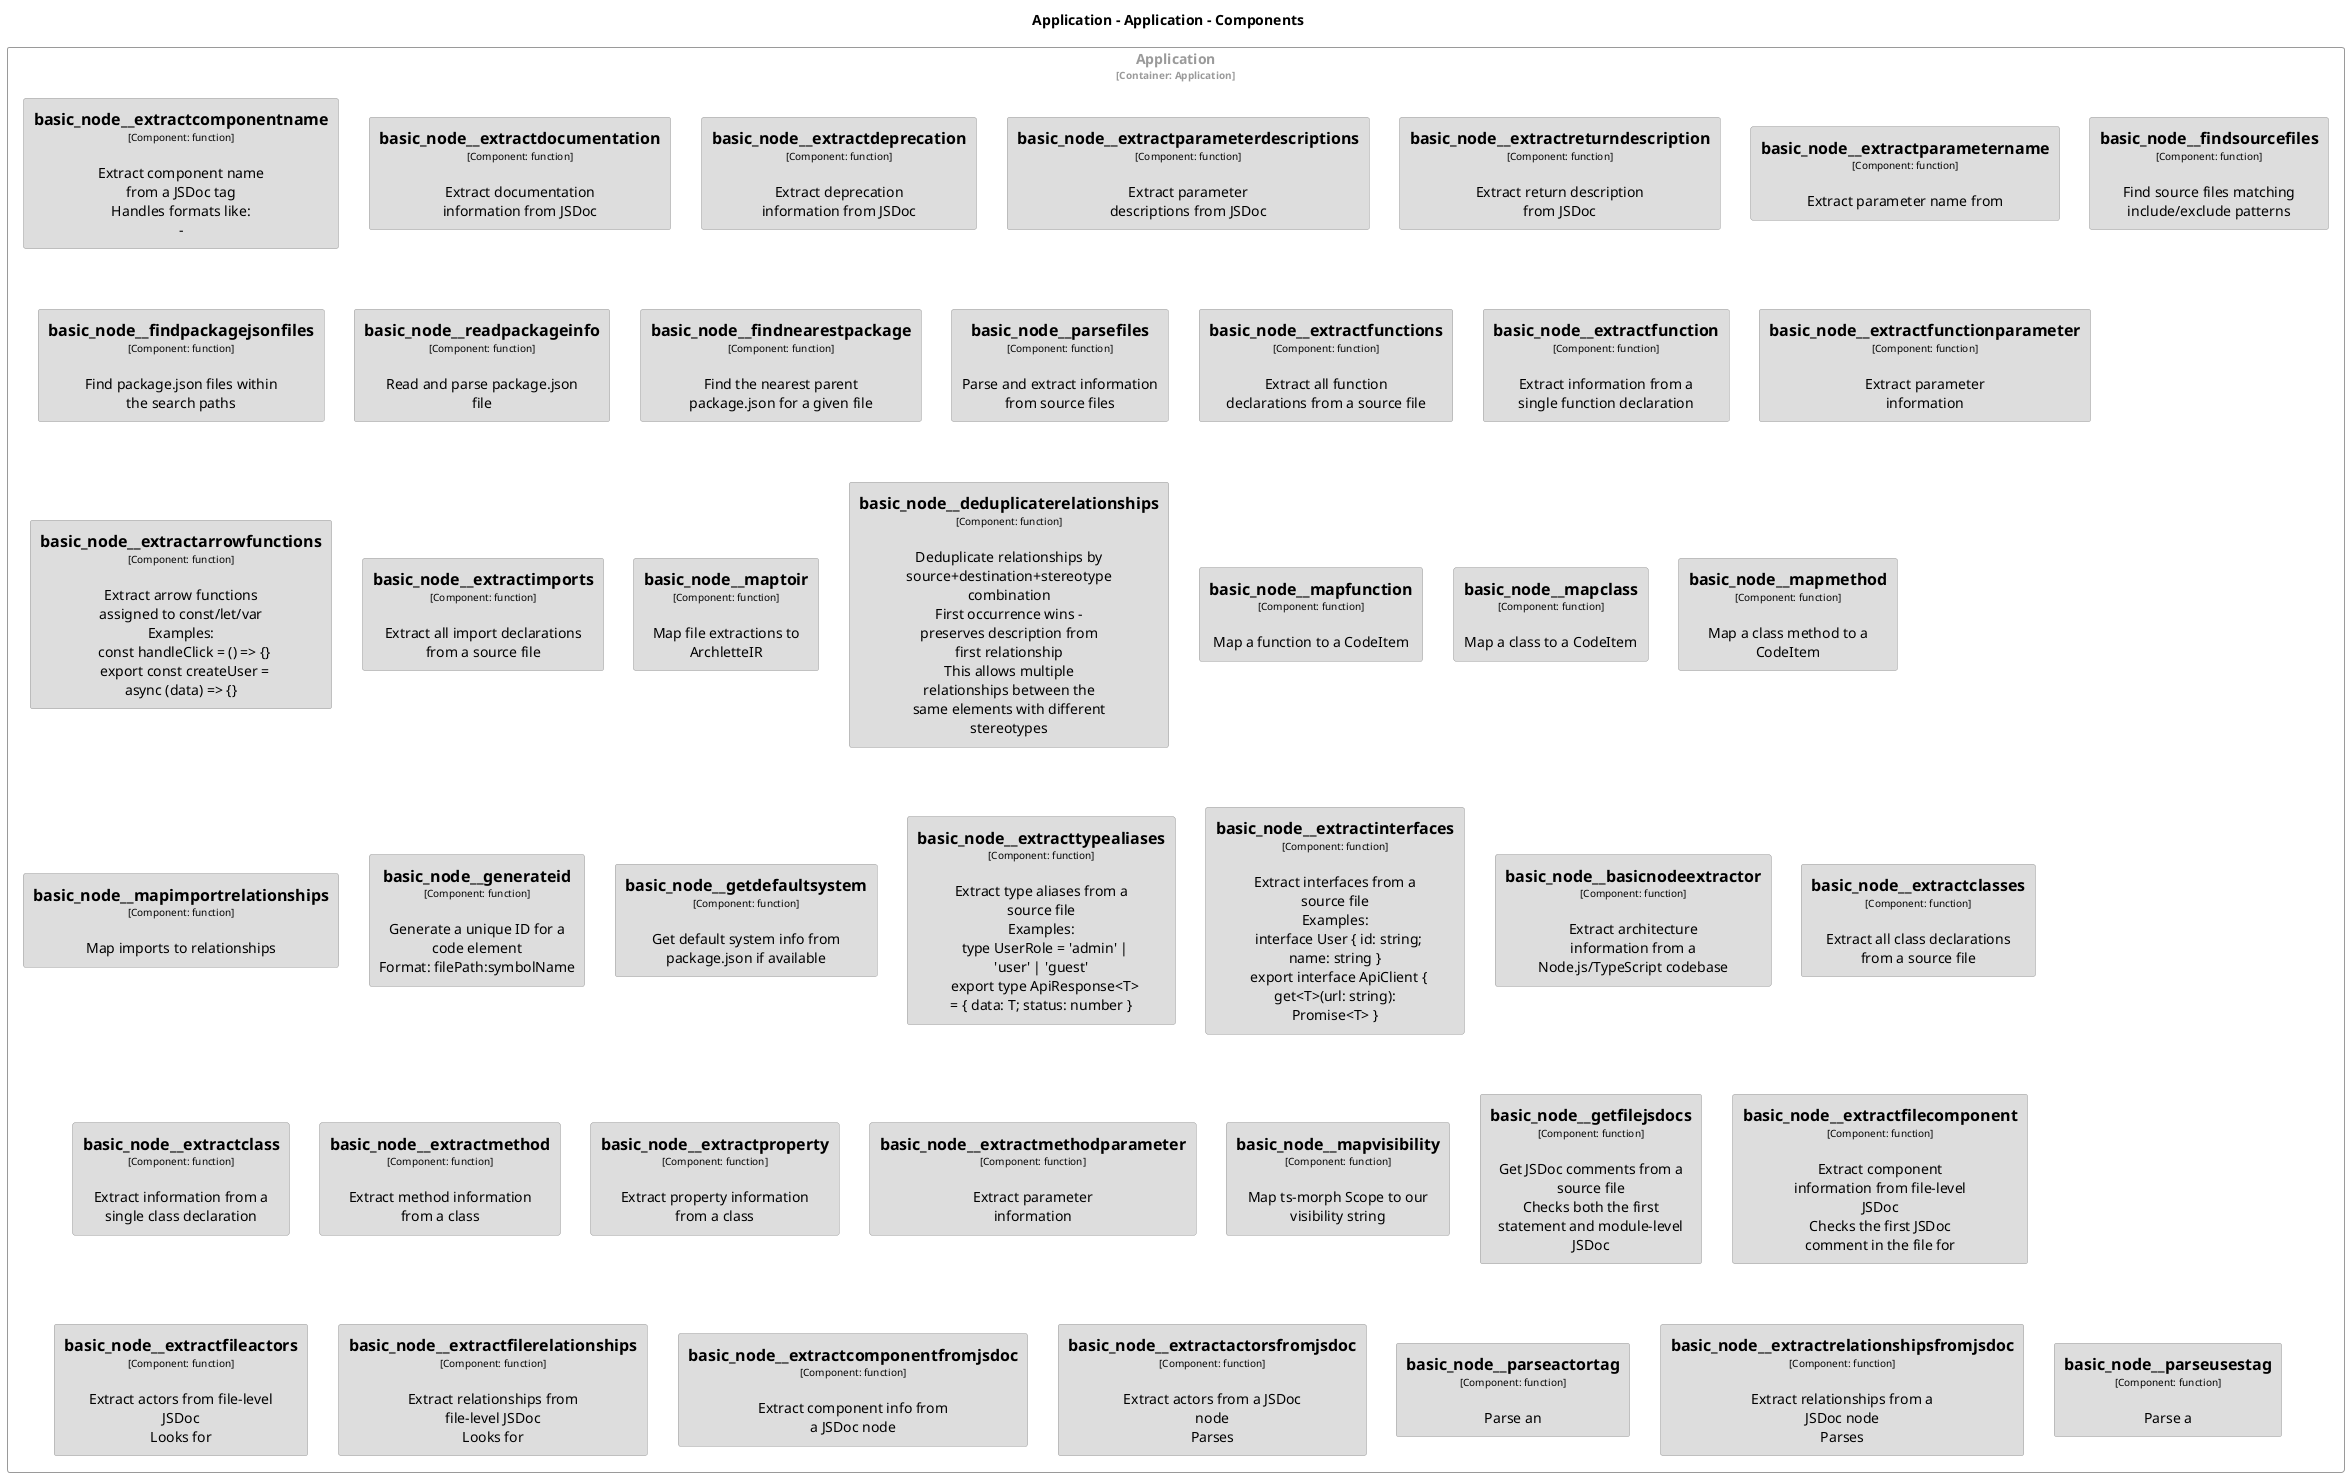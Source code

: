 @startuml
set separator none
title Application - Application - Components

top to bottom direction
skinparam ranksep 60
skinparam nodesep 30

skinparam {
  arrowFontSize 10
  defaultTextAlignment center
  wrapWidth 200
  maxMessageSize 100
}

hide stereotype

skinparam rectangle<<Application.Application.basic_node__basicnodeextractor>> {
  BackgroundColor #dddddd
  FontColor #000000
  BorderColor #9a9a9a
  shadowing false
}
skinparam rectangle<<Application.Application.basic_node__deduplicaterelationships>> {
  BackgroundColor #dddddd
  FontColor #000000
  BorderColor #9a9a9a
  shadowing false
}
skinparam rectangle<<Application.Application.basic_node__extractactorsfromjsdoc>> {
  BackgroundColor #dddddd
  FontColor #000000
  BorderColor #9a9a9a
  shadowing false
}
skinparam rectangle<<Application.Application.basic_node__extractarrowfunctions>> {
  BackgroundColor #dddddd
  FontColor #000000
  BorderColor #9a9a9a
  shadowing false
}
skinparam rectangle<<Application.Application.basic_node__extractclass>> {
  BackgroundColor #dddddd
  FontColor #000000
  BorderColor #9a9a9a
  shadowing false
}
skinparam rectangle<<Application.Application.basic_node__extractclasses>> {
  BackgroundColor #dddddd
  FontColor #000000
  BorderColor #9a9a9a
  shadowing false
}
skinparam rectangle<<Application.Application.basic_node__extractcomponentfromjsdoc>> {
  BackgroundColor #dddddd
  FontColor #000000
  BorderColor #9a9a9a
  shadowing false
}
skinparam rectangle<<Application.Application.basic_node__extractcomponentname>> {
  BackgroundColor #dddddd
  FontColor #000000
  BorderColor #9a9a9a
  shadowing false
}
skinparam rectangle<<Application.Application.basic_node__extractdeprecation>> {
  BackgroundColor #dddddd
  FontColor #000000
  BorderColor #9a9a9a
  shadowing false
}
skinparam rectangle<<Application.Application.basic_node__extractdocumentation>> {
  BackgroundColor #dddddd
  FontColor #000000
  BorderColor #9a9a9a
  shadowing false
}
skinparam rectangle<<Application.Application.basic_node__extractfileactors>> {
  BackgroundColor #dddddd
  FontColor #000000
  BorderColor #9a9a9a
  shadowing false
}
skinparam rectangle<<Application.Application.basic_node__extractfilecomponent>> {
  BackgroundColor #dddddd
  FontColor #000000
  BorderColor #9a9a9a
  shadowing false
}
skinparam rectangle<<Application.Application.basic_node__extractfilerelationships>> {
  BackgroundColor #dddddd
  FontColor #000000
  BorderColor #9a9a9a
  shadowing false
}
skinparam rectangle<<Application.Application.basic_node__extractfunction>> {
  BackgroundColor #dddddd
  FontColor #000000
  BorderColor #9a9a9a
  shadowing false
}
skinparam rectangle<<Application.Application.basic_node__extractfunctionparameter>> {
  BackgroundColor #dddddd
  FontColor #000000
  BorderColor #9a9a9a
  shadowing false
}
skinparam rectangle<<Application.Application.basic_node__extractfunctions>> {
  BackgroundColor #dddddd
  FontColor #000000
  BorderColor #9a9a9a
  shadowing false
}
skinparam rectangle<<Application.Application.basic_node__extractimports>> {
  BackgroundColor #dddddd
  FontColor #000000
  BorderColor #9a9a9a
  shadowing false
}
skinparam rectangle<<Application.Application.basic_node__extractinterfaces>> {
  BackgroundColor #dddddd
  FontColor #000000
  BorderColor #9a9a9a
  shadowing false
}
skinparam rectangle<<Application.Application.basic_node__extractmethod>> {
  BackgroundColor #dddddd
  FontColor #000000
  BorderColor #9a9a9a
  shadowing false
}
skinparam rectangle<<Application.Application.basic_node__extractmethodparameter>> {
  BackgroundColor #dddddd
  FontColor #000000
  BorderColor #9a9a9a
  shadowing false
}
skinparam rectangle<<Application.Application.basic_node__extractparameterdescriptions>> {
  BackgroundColor #dddddd
  FontColor #000000
  BorderColor #9a9a9a
  shadowing false
}
skinparam rectangle<<Application.Application.basic_node__extractparametername>> {
  BackgroundColor #dddddd
  FontColor #000000
  BorderColor #9a9a9a
  shadowing false
}
skinparam rectangle<<Application.Application.basic_node__extractproperty>> {
  BackgroundColor #dddddd
  FontColor #000000
  BorderColor #9a9a9a
  shadowing false
}
skinparam rectangle<<Application.Application.basic_node__extractrelationshipsfromjsdoc>> {
  BackgroundColor #dddddd
  FontColor #000000
  BorderColor #9a9a9a
  shadowing false
}
skinparam rectangle<<Application.Application.basic_node__extractreturndescription>> {
  BackgroundColor #dddddd
  FontColor #000000
  BorderColor #9a9a9a
  shadowing false
}
skinparam rectangle<<Application.Application.basic_node__extracttypealiases>> {
  BackgroundColor #dddddd
  FontColor #000000
  BorderColor #9a9a9a
  shadowing false
}
skinparam rectangle<<Application.Application.basic_node__findnearestpackage>> {
  BackgroundColor #dddddd
  FontColor #000000
  BorderColor #9a9a9a
  shadowing false
}
skinparam rectangle<<Application.Application.basic_node__findpackagejsonfiles>> {
  BackgroundColor #dddddd
  FontColor #000000
  BorderColor #9a9a9a
  shadowing false
}
skinparam rectangle<<Application.Application.basic_node__findsourcefiles>> {
  BackgroundColor #dddddd
  FontColor #000000
  BorderColor #9a9a9a
  shadowing false
}
skinparam rectangle<<Application.Application.basic_node__generateid>> {
  BackgroundColor #dddddd
  FontColor #000000
  BorderColor #9a9a9a
  shadowing false
}
skinparam rectangle<<Application.Application.basic_node__getdefaultsystem>> {
  BackgroundColor #dddddd
  FontColor #000000
  BorderColor #9a9a9a
  shadowing false
}
skinparam rectangle<<Application.Application.basic_node__getfilejsdocs>> {
  BackgroundColor #dddddd
  FontColor #000000
  BorderColor #9a9a9a
  shadowing false
}
skinparam rectangle<<Application.Application.basic_node__mapclass>> {
  BackgroundColor #dddddd
  FontColor #000000
  BorderColor #9a9a9a
  shadowing false
}
skinparam rectangle<<Application.Application.basic_node__mapfunction>> {
  BackgroundColor #dddddd
  FontColor #000000
  BorderColor #9a9a9a
  shadowing false
}
skinparam rectangle<<Application.Application.basic_node__mapimportrelationships>> {
  BackgroundColor #dddddd
  FontColor #000000
  BorderColor #9a9a9a
  shadowing false
}
skinparam rectangle<<Application.Application.basic_node__mapmethod>> {
  BackgroundColor #dddddd
  FontColor #000000
  BorderColor #9a9a9a
  shadowing false
}
skinparam rectangle<<Application.Application.basic_node__maptoir>> {
  BackgroundColor #dddddd
  FontColor #000000
  BorderColor #9a9a9a
  shadowing false
}
skinparam rectangle<<Application.Application.basic_node__mapvisibility>> {
  BackgroundColor #dddddd
  FontColor #000000
  BorderColor #9a9a9a
  shadowing false
}
skinparam rectangle<<Application.Application.basic_node__parseactortag>> {
  BackgroundColor #dddddd
  FontColor #000000
  BorderColor #9a9a9a
  shadowing false
}
skinparam rectangle<<Application.Application.basic_node__parsefiles>> {
  BackgroundColor #dddddd
  FontColor #000000
  BorderColor #9a9a9a
  shadowing false
}
skinparam rectangle<<Application.Application.basic_node__parseusestag>> {
  BackgroundColor #dddddd
  FontColor #000000
  BorderColor #9a9a9a
  shadowing false
}
skinparam rectangle<<Application.Application.basic_node__readpackageinfo>> {
  BackgroundColor #dddddd
  FontColor #000000
  BorderColor #9a9a9a
  shadowing false
}
skinparam rectangle<<Application.Application>> {
  BorderColor #9a9a9a
  FontColor #9a9a9a
  shadowing false
}

rectangle "Application\n<size:10>[Container: Application]</size>" <<Application.Application>> {
  rectangle "==basic_node__extractcomponentname\n<size:10>[Component: function]</size>\n\nExtract component name from a JSDoc tag\nHandles formats like:\n-" <<Application.Application.basic_node__extractcomponentname>> as Application.Application.basic_node__extractcomponentname
  rectangle "==basic_node__extractdocumentation\n<size:10>[Component: function]</size>\n\nExtract documentation information from JSDoc" <<Application.Application.basic_node__extractdocumentation>> as Application.Application.basic_node__extractdocumentation
  rectangle "==basic_node__extractdeprecation\n<size:10>[Component: function]</size>\n\nExtract deprecation information from JSDoc" <<Application.Application.basic_node__extractdeprecation>> as Application.Application.basic_node__extractdeprecation
  rectangle "==basic_node__extractparameterdescriptions\n<size:10>[Component: function]</size>\n\nExtract parameter descriptions from JSDoc" <<Application.Application.basic_node__extractparameterdescriptions>> as Application.Application.basic_node__extractparameterdescriptions
  rectangle "==basic_node__extractreturndescription\n<size:10>[Component: function]</size>\n\nExtract return description from JSDoc" <<Application.Application.basic_node__extractreturndescription>> as Application.Application.basic_node__extractreturndescription
  rectangle "==basic_node__extractparametername\n<size:10>[Component: function]</size>\n\nExtract parameter name from" <<Application.Application.basic_node__extractparametername>> as Application.Application.basic_node__extractparametername
  rectangle "==basic_node__findsourcefiles\n<size:10>[Component: function]</size>\n\nFind source files matching include/exclude patterns" <<Application.Application.basic_node__findsourcefiles>> as Application.Application.basic_node__findsourcefiles
  rectangle "==basic_node__findpackagejsonfiles\n<size:10>[Component: function]</size>\n\nFind package.json files within the search paths" <<Application.Application.basic_node__findpackagejsonfiles>> as Application.Application.basic_node__findpackagejsonfiles
  rectangle "==basic_node__readpackageinfo\n<size:10>[Component: function]</size>\n\nRead and parse package.json file" <<Application.Application.basic_node__readpackageinfo>> as Application.Application.basic_node__readpackageinfo
  rectangle "==basic_node__findnearestpackage\n<size:10>[Component: function]</size>\n\nFind the nearest parent package.json for a given file" <<Application.Application.basic_node__findnearestpackage>> as Application.Application.basic_node__findnearestpackage
  rectangle "==basic_node__parsefiles\n<size:10>[Component: function]</size>\n\nParse and extract information from source files" <<Application.Application.basic_node__parsefiles>> as Application.Application.basic_node__parsefiles
  rectangle "==basic_node__extractfunctions\n<size:10>[Component: function]</size>\n\nExtract all function declarations from a source file" <<Application.Application.basic_node__extractfunctions>> as Application.Application.basic_node__extractfunctions
  rectangle "==basic_node__extractfunction\n<size:10>[Component: function]</size>\n\nExtract information from a single function declaration" <<Application.Application.basic_node__extractfunction>> as Application.Application.basic_node__extractfunction
  rectangle "==basic_node__extractfunctionparameter\n<size:10>[Component: function]</size>\n\nExtract parameter information" <<Application.Application.basic_node__extractfunctionparameter>> as Application.Application.basic_node__extractfunctionparameter
  rectangle "==basic_node__extractarrowfunctions\n<size:10>[Component: function]</size>\n\nExtract arrow functions assigned to const/let/var\nExamples:\n  const handleClick = () => {}\n  export const createUser = async (data) => {}" <<Application.Application.basic_node__extractarrowfunctions>> as Application.Application.basic_node__extractarrowfunctions
  rectangle "==basic_node__extractimports\n<size:10>[Component: function]</size>\n\nExtract all import declarations from a source file" <<Application.Application.basic_node__extractimports>> as Application.Application.basic_node__extractimports
  rectangle "==basic_node__maptoir\n<size:10>[Component: function]</size>\n\nMap file extractions to ArchletteIR" <<Application.Application.basic_node__maptoir>> as Application.Application.basic_node__maptoir
  rectangle "==basic_node__deduplicaterelationships\n<size:10>[Component: function]</size>\n\nDeduplicate relationships by source+destination+stereotype combination\nFirst occurrence wins - preserves description from first relationship\nThis allows multiple relationships between the same elements with different stereotypes" <<Application.Application.basic_node__deduplicaterelationships>> as Application.Application.basic_node__deduplicaterelationships
  rectangle "==basic_node__mapfunction\n<size:10>[Component: function]</size>\n\nMap a function to a CodeItem" <<Application.Application.basic_node__mapfunction>> as Application.Application.basic_node__mapfunction
  rectangle "==basic_node__mapclass\n<size:10>[Component: function]</size>\n\nMap a class to a CodeItem" <<Application.Application.basic_node__mapclass>> as Application.Application.basic_node__mapclass
  rectangle "==basic_node__mapmethod\n<size:10>[Component: function]</size>\n\nMap a class method to a CodeItem" <<Application.Application.basic_node__mapmethod>> as Application.Application.basic_node__mapmethod
  rectangle "==basic_node__mapimportrelationships\n<size:10>[Component: function]</size>\n\nMap imports to relationships" <<Application.Application.basic_node__mapimportrelationships>> as Application.Application.basic_node__mapimportrelationships
  rectangle "==basic_node__generateid\n<size:10>[Component: function]</size>\n\nGenerate a unique ID for a code element\nFormat: filePath:symbolName" <<Application.Application.basic_node__generateid>> as Application.Application.basic_node__generateid
  rectangle "==basic_node__getdefaultsystem\n<size:10>[Component: function]</size>\n\nGet default system info from package.json if available" <<Application.Application.basic_node__getdefaultsystem>> as Application.Application.basic_node__getdefaultsystem
  rectangle "==basic_node__extracttypealiases\n<size:10>[Component: function]</size>\n\nExtract type aliases from a source file\nExamples:\n  type UserRole = 'admin' | 'user' | 'guest'\n  export type ApiResponse<T> = { data: T; status: number }" <<Application.Application.basic_node__extracttypealiases>> as Application.Application.basic_node__extracttypealiases
  rectangle "==basic_node__extractinterfaces\n<size:10>[Component: function]</size>\n\nExtract interfaces from a source file\nExamples:\n  interface User { id: string; name: string }\n  export interface ApiClient { get<T>(url: string): Promise<T> }" <<Application.Application.basic_node__extractinterfaces>> as Application.Application.basic_node__extractinterfaces
  rectangle "==basic_node__basicnodeextractor\n<size:10>[Component: function]</size>\n\nExtract architecture information from a Node.js/TypeScript codebase" <<Application.Application.basic_node__basicnodeextractor>> as Application.Application.basic_node__basicnodeextractor
  rectangle "==basic_node__extractclasses\n<size:10>[Component: function]</size>\n\nExtract all class declarations from a source file" <<Application.Application.basic_node__extractclasses>> as Application.Application.basic_node__extractclasses
  rectangle "==basic_node__extractclass\n<size:10>[Component: function]</size>\n\nExtract information from a single class declaration" <<Application.Application.basic_node__extractclass>> as Application.Application.basic_node__extractclass
  rectangle "==basic_node__extractmethod\n<size:10>[Component: function]</size>\n\nExtract method information from a class" <<Application.Application.basic_node__extractmethod>> as Application.Application.basic_node__extractmethod
  rectangle "==basic_node__extractproperty\n<size:10>[Component: function]</size>\n\nExtract property information from a class" <<Application.Application.basic_node__extractproperty>> as Application.Application.basic_node__extractproperty
  rectangle "==basic_node__extractmethodparameter\n<size:10>[Component: function]</size>\n\nExtract parameter information" <<Application.Application.basic_node__extractmethodparameter>> as Application.Application.basic_node__extractmethodparameter
  rectangle "==basic_node__mapvisibility\n<size:10>[Component: function]</size>\n\nMap ts-morph Scope to our visibility string" <<Application.Application.basic_node__mapvisibility>> as Application.Application.basic_node__mapvisibility
  rectangle "==basic_node__getfilejsdocs\n<size:10>[Component: function]</size>\n\nGet JSDoc comments from a source file\nChecks both the first statement and module-level JSDoc" <<Application.Application.basic_node__getfilejsdocs>> as Application.Application.basic_node__getfilejsdocs
  rectangle "==basic_node__extractfilecomponent\n<size:10>[Component: function]</size>\n\nExtract component information from file-level JSDoc\nChecks the first JSDoc comment in the file for" <<Application.Application.basic_node__extractfilecomponent>> as Application.Application.basic_node__extractfilecomponent
  rectangle "==basic_node__extractfileactors\n<size:10>[Component: function]</size>\n\nExtract actors from file-level JSDoc\nLooks for" <<Application.Application.basic_node__extractfileactors>> as Application.Application.basic_node__extractfileactors
  rectangle "==basic_node__extractfilerelationships\n<size:10>[Component: function]</size>\n\nExtract relationships from file-level JSDoc\nLooks for" <<Application.Application.basic_node__extractfilerelationships>> as Application.Application.basic_node__extractfilerelationships
  rectangle "==basic_node__extractcomponentfromjsdoc\n<size:10>[Component: function]</size>\n\nExtract component info from a JSDoc node" <<Application.Application.basic_node__extractcomponentfromjsdoc>> as Application.Application.basic_node__extractcomponentfromjsdoc
  rectangle "==basic_node__extractactorsfromjsdoc\n<size:10>[Component: function]</size>\n\nExtract actors from a JSDoc node\nParses" <<Application.Application.basic_node__extractactorsfromjsdoc>> as Application.Application.basic_node__extractactorsfromjsdoc
  rectangle "==basic_node__parseactortag\n<size:10>[Component: function]</size>\n\nParse an" <<Application.Application.basic_node__parseactortag>> as Application.Application.basic_node__parseactortag
  rectangle "==basic_node__extractrelationshipsfromjsdoc\n<size:10>[Component: function]</size>\n\nExtract relationships from a JSDoc node\nParses" <<Application.Application.basic_node__extractrelationshipsfromjsdoc>> as Application.Application.basic_node__extractrelationshipsfromjsdoc
  rectangle "==basic_node__parseusestag\n<size:10>[Component: function]</size>\n\nParse a" <<Application.Application.basic_node__parseusestag>> as Application.Application.basic_node__parseusestag
}

@enduml